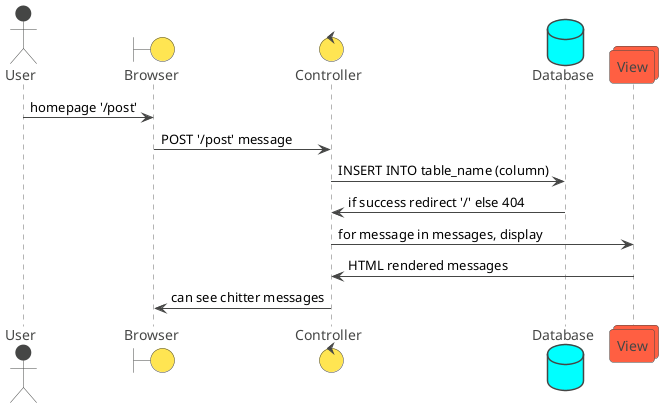 
       ┌─┐
       ║"│
       └┬┘
       ┌┼┐
        │            ┌───────┐                ┌──────────┐                       ┌────────┐          ┌────┐
       ┌┴┐           │Browser│                │Controller│                       │Database│          │View│
      User           └───┬───┘                └────┬─────┘                       └───┬────┘          └────┘
       │ homepage '/post'│                         │                                 │                 │
       │ ────────────────>                         │                                 │                 │
       │                 │                         │                                 │                 │
       │                 │   POST '/post' message  │                                 │                 │
       │                 │ ────────────────────────>                                 │                 │
       │                 │                         │                                 │                 │
       │                 │                         │ INSERT INTO table_name (column) │                 │
       │                 │                         │ ────────────────────────────────>                 │
       │                 │                         │                                 │                 │
       │                 │                         │ if success redirect '/' else 404│                 │
       │                 │                         │ <────────────────────────────────                 │
       │                 │                         │                                 │                 │
       │                 │                         │          for message in messages, display         │
       │                 │                         │ ──────────────────────────────────────────────────>
       │                 │                         │                                 │                 │
       │                 │                         │               HTML rendered messages              │
       │                 │                         │ <──────────────────────────────────────────────────
       │                 │                         │                                 │                 │
       │                 │ can see chitter messages│                                 │                 │
       │                 │ <────────────────────────                                 │                 │
      User           ┌───┴───┐                ┌────┴─────┐                       ┌───┴────┐          ┌────┐
       ┌─┐           │Browser│                │Controller│                       │Database│          │View│
       ║"│           └───────┘                └──────────┘                       └────────┘          └────┘
       └┬┘
       ┌┼┐
        │
       ┌┴┐

@startuml

!theme vibrant

actor User
boundary Browser
control Controller
database Database
collections View

User -> Browser : homepage '/post'
Browser -> Controller : POST '/post' message
Controller -> Database : INSERT INTO table_name (column)
Database -> Controller : if success redirect '/' else 404
Controller -> View : for message in messages, display
View -> Controller : HTML rendered messages
Controller -> Browser : can see chitter messages


@enduml
